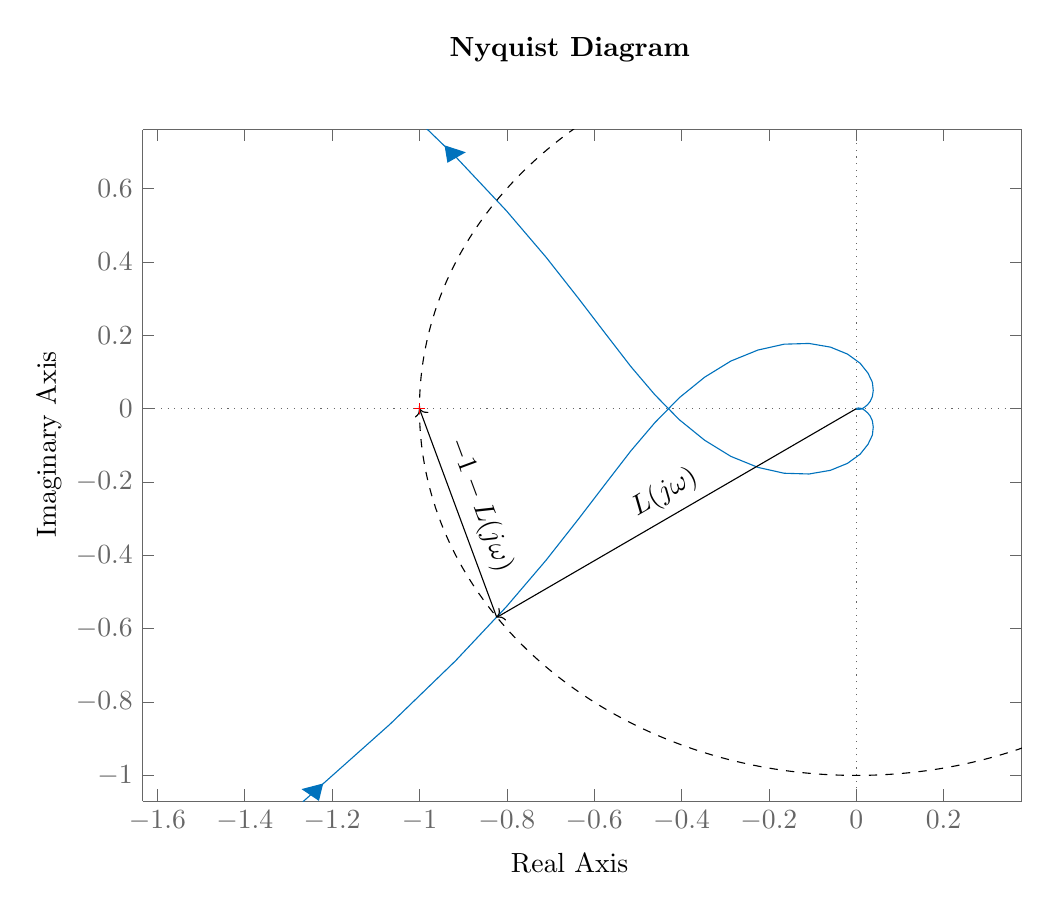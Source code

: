 % This file was created by matlab2tikz.
%
%The latest updates can be retrieved from
%  http://www.mathworks.com/matlabcentral/fileexchange/22022-matlab2tikz-matlab2tikz
%where you can also make suggestions and rate matlab2tikz.
%
\definecolor{mycolor1}{rgb}{0.0,0.447,0.741}%
%
\begin{tikzpicture}

\begin{axis}[%
width=4.396in,
height=3.357in,
at={(0.883in,0.481in)},
scale only axis,
separate axis lines,
every outer x axis line/.append style={white!40!black},
every x tick label/.append style={font=\color{white!40!black}},
every x tick/.append style={white!40!black},
xmin=-1.634,
xmax=0.379,
every outer y axis line/.append style={white!40!black},
every y tick label/.append style={font=\color{white!40!black}},
every y tick/.append style={white!40!black},
ymin=-1.07,
ymax=0.761,
axis background/.style={fill=white}
]
\addplot [color=white!40!black, dotted, forget plot]
  table[row sep=crcr]{%
-1.835	0\\
0.581	0\\
};
\addplot [color=white!40!black, dotted, forget plot]
  table[row sep=crcr]{%
0	-1.253\\
0	0.945\\
};
\addplot [color=red, mark=+, mark options={solid, red}, forget plot]
  table[row sep=crcr]{%
-1	0\\
};
\addplot [color=mycolor1, forget plot]
  table[row sep=crcr]{%
-1.267	-1.072\\
-1.068	-0.861\\
-0.917	-0.687\\
-0.801	-0.54\\
-0.71	-0.413\\
-0.636	-0.301\\
-0.573	-0.203\\
-0.516	-0.115\\
-0.461	-0.038\\
-0.405	0.03\\
-0.347	0.086\\
-0.287	0.13\\
-0.225	0.16\\
-0.165	0.176\\
-0.108	0.178\\
-0.059	0.168\\
-0.02	0.149\\
0.009	0.124\\
0.027	0.097\\
0.037	0.072\\
0.039	0.05\\
0.037	0.033\\
0.032	0.02\\
0.026	0.011\\
0.02	0.005\\
0.015	0.001\\
0.011	-0.001\\
0.005	-0.002\\
0.001	-0.001\\
0	-0\\
};
\addplot [color=mycolor1, forget plot]
  table[row sep=crcr]{%
-1.068	0.861\\
-0.917	0.687\\
-0.801	0.54\\
-0.71	0.413\\
-0.636	0.301\\
-0.573	0.203\\
-0.516	0.115\\
-0.461	0.038\\
-0.405	-0.03\\
-0.347	-0.086\\
-0.287	-0.13\\
-0.225	-0.16\\
-0.165	-0.176\\
-0.108	-0.178\\
-0.059	-0.168\\
-0.02	-0.149\\
0.009	-0.124\\
0.027	-0.097\\
0.037	-0.072\\
0.039	-0.05\\
0.037	-0.033\\
0.032	-0.02\\
0.026	-0.011\\
0.02	-0.005\\
0.015	-0.001\\
0.011	0.001\\
0.005	0.002\\
0.001	0.001\\
0	0\\
};

\addplot[area legend, draw=mycolor1, fill=mycolor1, forget plot]
table[row sep=crcr] {%
x	y\\
-1.267	-1.038\\
-1.222	-1.024\\
-1.231	-1.067\\
}--cycle;

\addplot[area legend, draw=mycolor1, fill=mycolor1, forget plot]
table[row sep=crcr] {%
x	y\\
-0.935	0.673\\
-0.941	0.716\\
-0.897	0.699\\
}--cycle;

\draw[dashed] (axis cs: 0, 0) circle [radius=1];
\draw[->] (0,0) --node[sloped,above] {$L(j\omega)$} (-0.823,-0.569);

\draw[->] (-0.823,-0.569) --node[sloped,above] {$-1-L(j\omega)$} (-1,0);
\end{axis}

\begin{axis}[%
width=4.521in,
height=3.566in,
at={(0.758in,0.481in)},
scale only axis,
xmin=0,
xmax=1,
x label style={at={(axis description cs:0.5,-0.06)},anchor=north},
xtick={\empty},
xlabel={Real Axis},
ymin=0,
ymax=1,
y label style={at={(axis description cs:-0.1,0.5)},anchor=north},
ytick={\empty},
ylabel={Imaginary Axis},
axis line style={draw=none},
ticks=none,
title style={font=\bfseries},
title={Nyquist Diagram},
axis x line*=bottom,
axis y line*=left
]
\end{axis}
\end{tikzpicture}%
